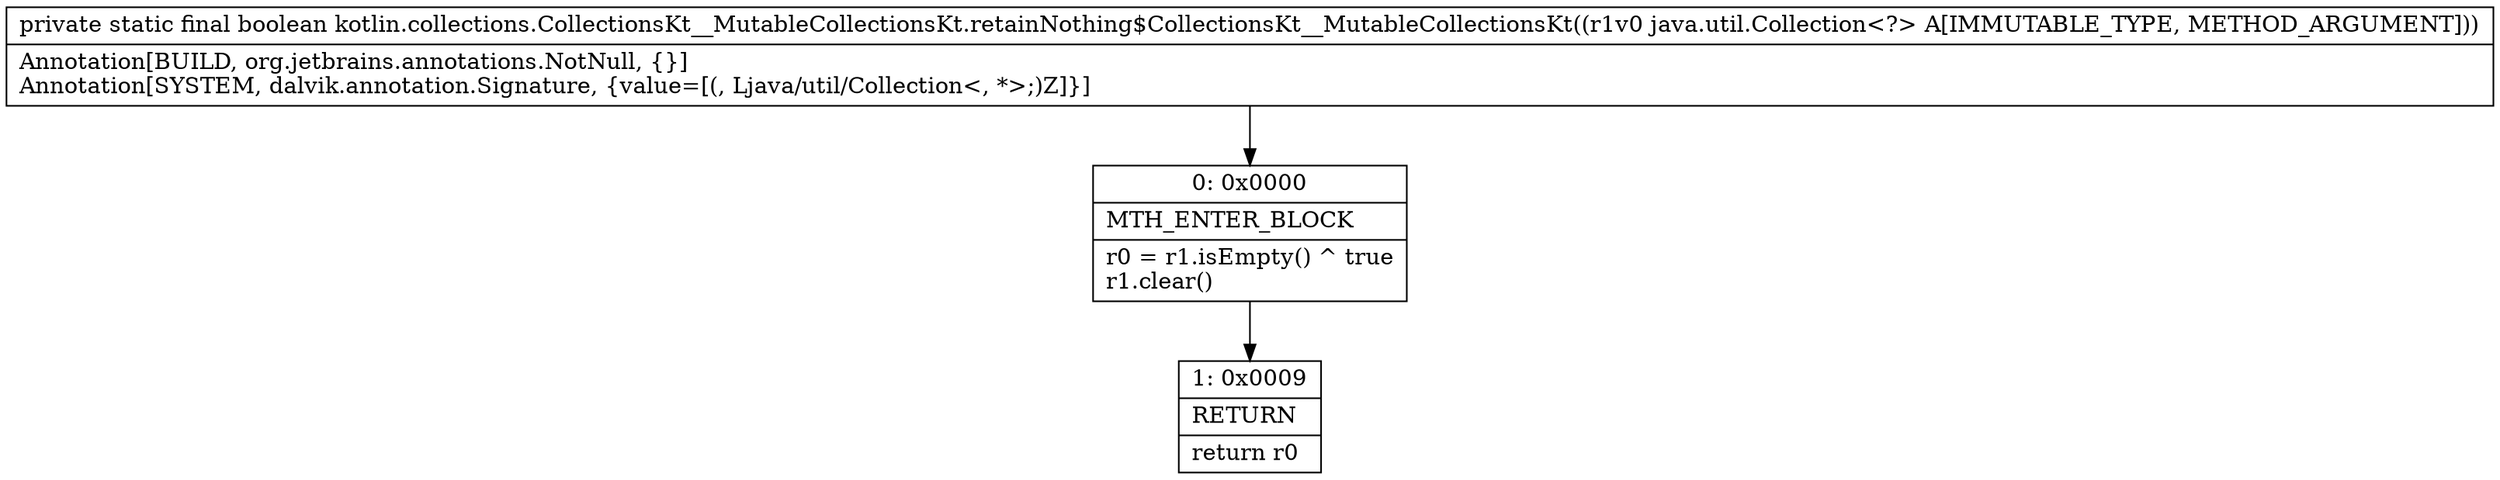 digraph "CFG forkotlin.collections.CollectionsKt__MutableCollectionsKt.retainNothing$CollectionsKt__MutableCollectionsKt(Ljava\/util\/Collection;)Z" {
Node_0 [shape=record,label="{0\:\ 0x0000|MTH_ENTER_BLOCK\l|r0 = r1.isEmpty() ^ true\lr1.clear()\l}"];
Node_1 [shape=record,label="{1\:\ 0x0009|RETURN\l|return r0\l}"];
MethodNode[shape=record,label="{private static final boolean kotlin.collections.CollectionsKt__MutableCollectionsKt.retainNothing$CollectionsKt__MutableCollectionsKt((r1v0 java.util.Collection\<?\> A[IMMUTABLE_TYPE, METHOD_ARGUMENT]))  | Annotation[BUILD, org.jetbrains.annotations.NotNull, \{\}]\lAnnotation[SYSTEM, dalvik.annotation.Signature, \{value=[(, Ljava\/util\/Collection\<, *\>;)Z]\}]\l}"];
MethodNode -> Node_0;
Node_0 -> Node_1;
}

